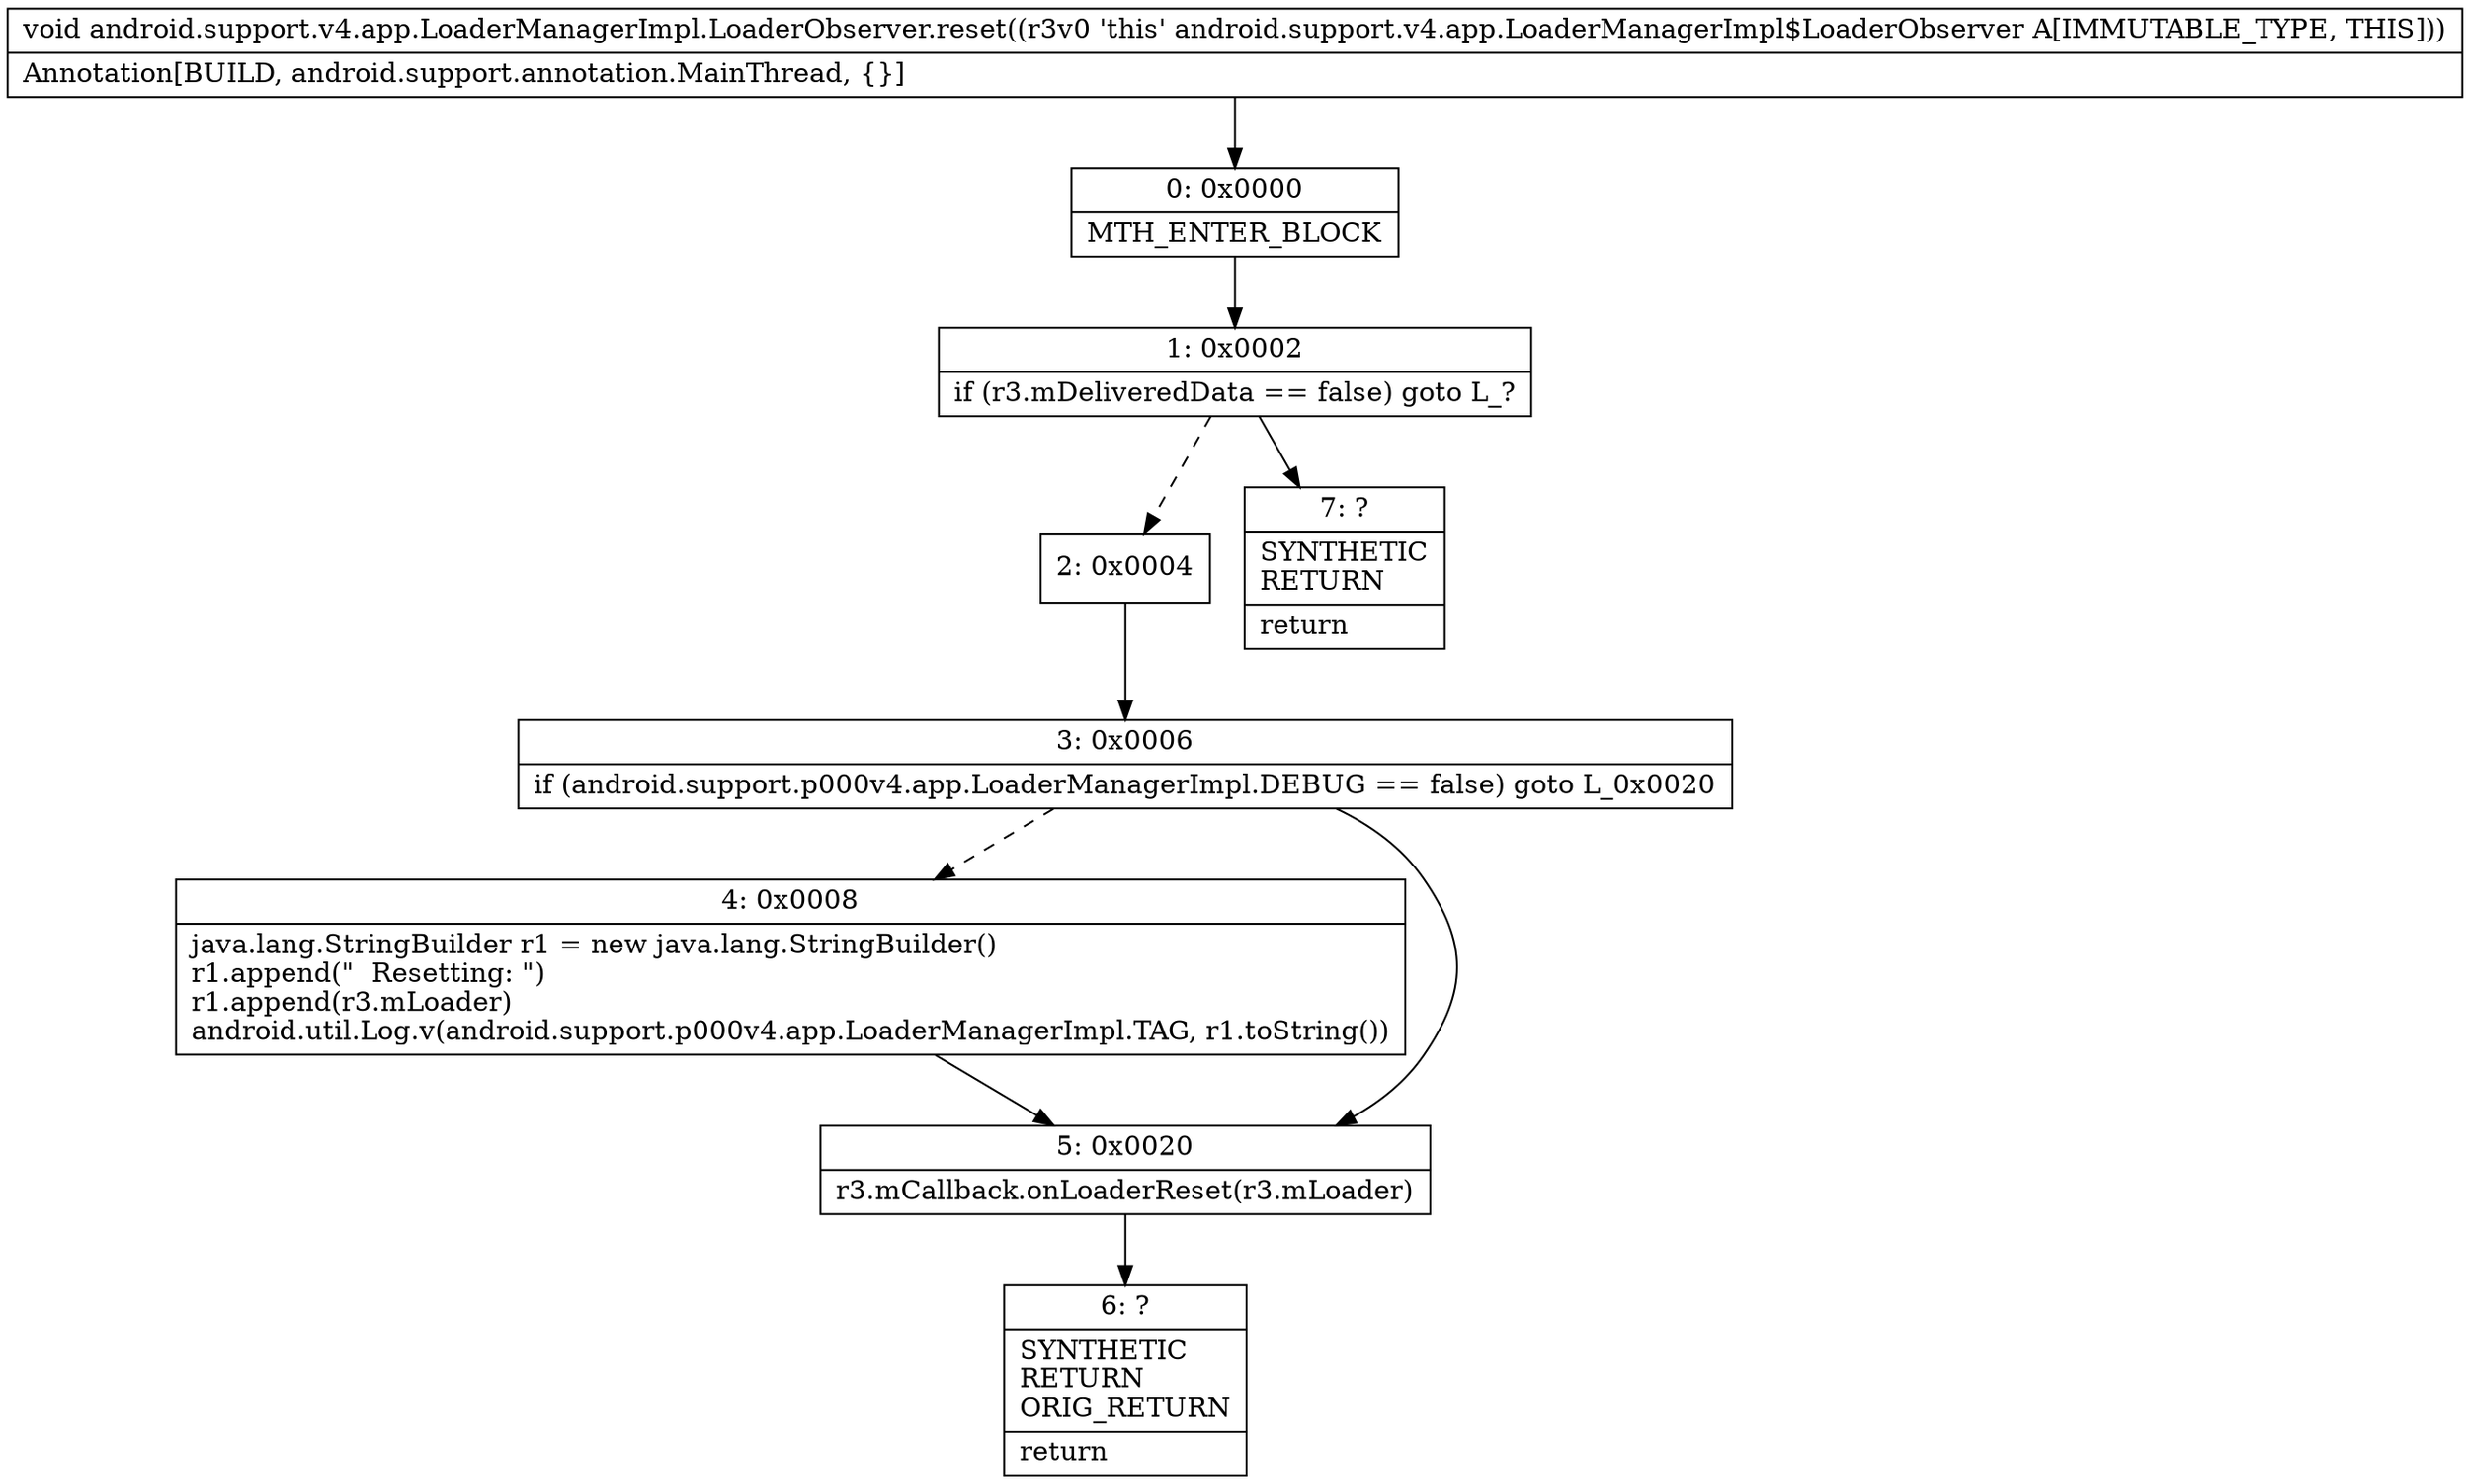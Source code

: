 digraph "CFG forandroid.support.v4.app.LoaderManagerImpl.LoaderObserver.reset()V" {
Node_0 [shape=record,label="{0\:\ 0x0000|MTH_ENTER_BLOCK\l}"];
Node_1 [shape=record,label="{1\:\ 0x0002|if (r3.mDeliveredData == false) goto L_?\l}"];
Node_2 [shape=record,label="{2\:\ 0x0004}"];
Node_3 [shape=record,label="{3\:\ 0x0006|if (android.support.p000v4.app.LoaderManagerImpl.DEBUG == false) goto L_0x0020\l}"];
Node_4 [shape=record,label="{4\:\ 0x0008|java.lang.StringBuilder r1 = new java.lang.StringBuilder()\lr1.append(\"  Resetting: \")\lr1.append(r3.mLoader)\landroid.util.Log.v(android.support.p000v4.app.LoaderManagerImpl.TAG, r1.toString())\l}"];
Node_5 [shape=record,label="{5\:\ 0x0020|r3.mCallback.onLoaderReset(r3.mLoader)\l}"];
Node_6 [shape=record,label="{6\:\ ?|SYNTHETIC\lRETURN\lORIG_RETURN\l|return\l}"];
Node_7 [shape=record,label="{7\:\ ?|SYNTHETIC\lRETURN\l|return\l}"];
MethodNode[shape=record,label="{void android.support.v4.app.LoaderManagerImpl.LoaderObserver.reset((r3v0 'this' android.support.v4.app.LoaderManagerImpl$LoaderObserver A[IMMUTABLE_TYPE, THIS]))  | Annotation[BUILD, android.support.annotation.MainThread, \{\}]\l}"];
MethodNode -> Node_0;
Node_0 -> Node_1;
Node_1 -> Node_2[style=dashed];
Node_1 -> Node_7;
Node_2 -> Node_3;
Node_3 -> Node_4[style=dashed];
Node_3 -> Node_5;
Node_4 -> Node_5;
Node_5 -> Node_6;
}

